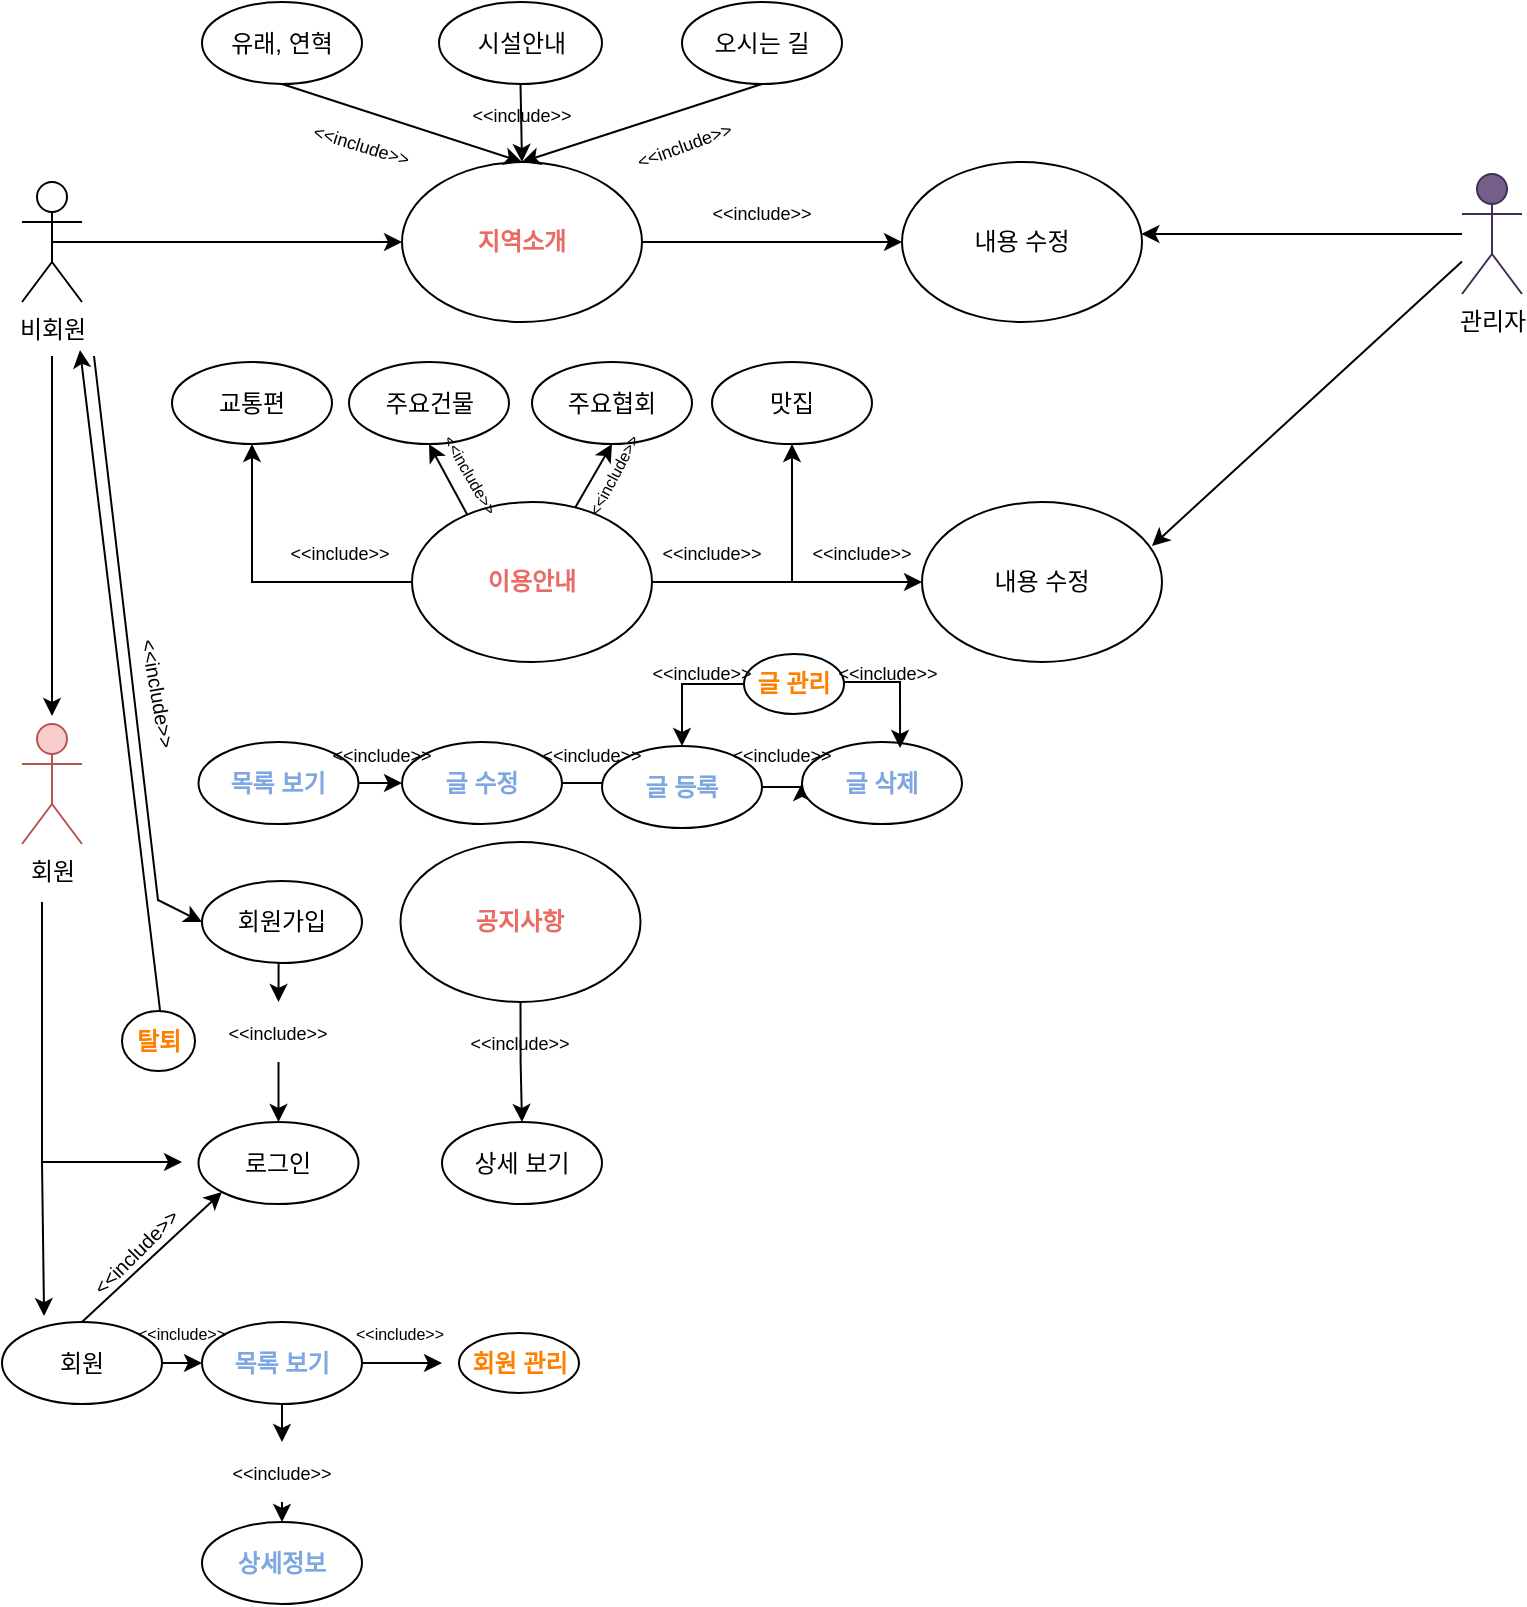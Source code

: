 <mxfile version="24.2.1" type="device">
  <diagram name="페이지-1" id="04URmXsmsF0kAwQbEutU">
    <mxGraphModel dx="1674" dy="746" grid="1" gridSize="10" guides="1" tooltips="1" connect="1" arrows="1" fold="1" page="1" pageScale="1" pageWidth="827" pageHeight="1169" math="0" shadow="0">
      <root>
        <mxCell id="0" />
        <mxCell id="1" parent="0" />
        <mxCell id="VzimInWPmeAXHBLD4f9B-29" style="edgeStyle=orthogonalEdgeStyle;rounded=0;orthogonalLoop=1;jettySize=auto;html=1;exitX=0.5;exitY=0.5;exitDx=0;exitDy=0;exitPerimeter=0;" parent="1" source="VzimInWPmeAXHBLD4f9B-1" target="VzimInWPmeAXHBLD4f9B-11" edge="1">
          <mxGeometry relative="1" as="geometry" />
        </mxCell>
        <mxCell id="VzimInWPmeAXHBLD4f9B-1" value="비회원" style="shape=umlActor;verticalLabelPosition=bottom;verticalAlign=top;html=1;outlineConnect=0;" parent="1" vertex="1">
          <mxGeometry x="30" y="130" width="30" height="60" as="geometry" />
        </mxCell>
        <mxCell id="VzimInWPmeAXHBLD4f9B-7" value="회원" style="shape=umlActor;verticalLabelPosition=bottom;verticalAlign=top;html=1;outlineConnect=0;fillColor=#f8cecc;strokeColor=#b85450;" parent="1" vertex="1">
          <mxGeometry x="30" y="401" width="30" height="60" as="geometry" />
        </mxCell>
        <mxCell id="VzimInWPmeAXHBLD4f9B-27" style="edgeStyle=orthogonalEdgeStyle;rounded=0;orthogonalLoop=1;jettySize=auto;html=1;" parent="1" source="VzimInWPmeAXHBLD4f9B-8" target="VzimInWPmeAXHBLD4f9B-24" edge="1">
          <mxGeometry relative="1" as="geometry">
            <Array as="points">
              <mxPoint x="530" y="160" />
            </Array>
          </mxGeometry>
        </mxCell>
        <mxCell id="VzimInWPmeAXHBLD4f9B-8" value="관리자" style="shape=umlActor;verticalLabelPosition=bottom;verticalAlign=top;html=1;outlineConnect=0;fillColor=#76608a;fontColor=#000000;strokeColor=#432D57;" parent="1" vertex="1">
          <mxGeometry x="750" y="126" width="30" height="60" as="geometry" />
        </mxCell>
        <mxCell id="VzimInWPmeAXHBLD4f9B-28" style="edgeStyle=orthogonalEdgeStyle;rounded=0;orthogonalLoop=1;jettySize=auto;html=1;" parent="1" source="VzimInWPmeAXHBLD4f9B-11" target="VzimInWPmeAXHBLD4f9B-24" edge="1">
          <mxGeometry relative="1" as="geometry" />
        </mxCell>
        <mxCell id="VzimInWPmeAXHBLD4f9B-11" value="지역소개" style="ellipse;whiteSpace=wrap;html=1;fontStyle=1;fontColor=#EA6B66;" parent="1" vertex="1">
          <mxGeometry x="220" y="120" width="120" height="80" as="geometry" />
        </mxCell>
        <mxCell id="VzimInWPmeAXHBLD4f9B-12" value="유래, 연혁" style="ellipse;whiteSpace=wrap;html=1;" parent="1" vertex="1">
          <mxGeometry x="120" y="40" width="80" height="41" as="geometry" />
        </mxCell>
        <mxCell id="VzimInWPmeAXHBLD4f9B-17" style="edgeStyle=orthogonalEdgeStyle;rounded=0;orthogonalLoop=1;jettySize=auto;html=1;exitX=0.5;exitY=1;exitDx=0;exitDy=0;entryX=0.5;entryY=0;entryDx=0;entryDy=0;" parent="1" source="VzimInWPmeAXHBLD4f9B-14" target="VzimInWPmeAXHBLD4f9B-11" edge="1">
          <mxGeometry relative="1" as="geometry" />
        </mxCell>
        <mxCell id="VzimInWPmeAXHBLD4f9B-14" value="시설안내" style="ellipse;whiteSpace=wrap;html=1;" parent="1" vertex="1">
          <mxGeometry x="238.5" y="40" width="81.5" height="41" as="geometry" />
        </mxCell>
        <mxCell id="VzimInWPmeAXHBLD4f9B-15" value="오시는 길" style="ellipse;whiteSpace=wrap;html=1;" parent="1" vertex="1">
          <mxGeometry x="360" y="40" width="80" height="41" as="geometry" />
        </mxCell>
        <mxCell id="VzimInWPmeAXHBLD4f9B-19" value="" style="endArrow=classic;html=1;rounded=0;exitX=0.5;exitY=1;exitDx=0;exitDy=0;" parent="1" source="VzimInWPmeAXHBLD4f9B-12" edge="1">
          <mxGeometry width="50" height="50" relative="1" as="geometry">
            <mxPoint x="390" y="210" as="sourcePoint" />
            <mxPoint x="280" y="120" as="targetPoint" />
          </mxGeometry>
        </mxCell>
        <mxCell id="VzimInWPmeAXHBLD4f9B-20" value="" style="endArrow=classic;html=1;rounded=0;exitX=0.5;exitY=1;exitDx=0;exitDy=0;entryX=0.5;entryY=0;entryDx=0;entryDy=0;" parent="1" source="VzimInWPmeAXHBLD4f9B-15" target="VzimInWPmeAXHBLD4f9B-11" edge="1">
          <mxGeometry width="50" height="50" relative="1" as="geometry">
            <mxPoint x="390" y="210" as="sourcePoint" />
            <mxPoint x="440" y="160" as="targetPoint" />
          </mxGeometry>
        </mxCell>
        <mxCell id="VzimInWPmeAXHBLD4f9B-21" value="&lt;font style=&quot;font-size: 9px;&quot;&gt;&amp;lt;&amp;lt;include&amp;gt;&amp;gt;&lt;/font&gt;" style="text;html=1;align=center;verticalAlign=middle;whiteSpace=wrap;rounded=0;rotation=17;fontSize=11;" parent="1" vertex="1">
          <mxGeometry x="170" y="96" width="60" height="30" as="geometry" />
        </mxCell>
        <mxCell id="VzimInWPmeAXHBLD4f9B-22" value="&lt;font style=&quot;font-size: 9px;&quot;&gt;&amp;lt;&amp;lt;include&amp;gt;&amp;gt;&lt;/font&gt;" style="text;html=1;align=center;verticalAlign=middle;whiteSpace=wrap;rounded=0;rotation=-20;fontSize=11;" parent="1" vertex="1">
          <mxGeometry x="331" y="96" width="60" height="30" as="geometry" />
        </mxCell>
        <mxCell id="VzimInWPmeAXHBLD4f9B-23" value="&lt;font style=&quot;font-size: 9px;&quot;&gt;&amp;lt;&amp;lt;include&amp;gt;&amp;gt;&lt;/font&gt;" style="text;html=1;align=center;verticalAlign=middle;whiteSpace=wrap;rounded=0;fontSize=11;" parent="1" vertex="1">
          <mxGeometry x="250" y="81" width="60" height="30" as="geometry" />
        </mxCell>
        <mxCell id="VzimInWPmeAXHBLD4f9B-24" value="내용 수정" style="ellipse;whiteSpace=wrap;html=1;" parent="1" vertex="1">
          <mxGeometry x="470" y="120" width="120" height="80" as="geometry" />
        </mxCell>
        <mxCell id="VzimInWPmeAXHBLD4f9B-35" style="edgeStyle=orthogonalEdgeStyle;rounded=0;orthogonalLoop=1;jettySize=auto;html=1;entryX=0.5;entryY=1;entryDx=0;entryDy=0;" parent="1" source="VzimInWPmeAXHBLD4f9B-30" target="VzimInWPmeAXHBLD4f9B-31" edge="1">
          <mxGeometry relative="1" as="geometry" />
        </mxCell>
        <mxCell id="VzimInWPmeAXHBLD4f9B-36" style="edgeStyle=orthogonalEdgeStyle;rounded=0;orthogonalLoop=1;jettySize=auto;html=1;exitX=1;exitY=0.5;exitDx=0;exitDy=0;entryX=0.5;entryY=1;entryDx=0;entryDy=0;" parent="1" source="VzimInWPmeAXHBLD4f9B-30" target="VzimInWPmeAXHBLD4f9B-34" edge="1">
          <mxGeometry relative="1" as="geometry" />
        </mxCell>
        <mxCell id="VzimInWPmeAXHBLD4f9B-31" value="교통편" style="ellipse;whiteSpace=wrap;html=1;" parent="1" vertex="1">
          <mxGeometry x="105" y="220" width="80" height="41" as="geometry" />
        </mxCell>
        <mxCell id="VzimInWPmeAXHBLD4f9B-32" value="주요건물" style="ellipse;whiteSpace=wrap;html=1;" parent="1" vertex="1">
          <mxGeometry x="193.5" y="220" width="80" height="41" as="geometry" />
        </mxCell>
        <mxCell id="VzimInWPmeAXHBLD4f9B-33" value="주요협회" style="ellipse;whiteSpace=wrap;html=1;" parent="1" vertex="1">
          <mxGeometry x="285" y="220" width="80" height="41" as="geometry" />
        </mxCell>
        <mxCell id="VzimInWPmeAXHBLD4f9B-34" value="맛집" style="ellipse;whiteSpace=wrap;html=1;" parent="1" vertex="1">
          <mxGeometry x="375" y="220" width="80" height="41" as="geometry" />
        </mxCell>
        <mxCell id="VzimInWPmeAXHBLD4f9B-37" value="" style="endArrow=classic;html=1;rounded=0;entryX=0.5;entryY=1;entryDx=0;entryDy=0;" parent="1" source="VzimInWPmeAXHBLD4f9B-30" target="VzimInWPmeAXHBLD4f9B-33" edge="1">
          <mxGeometry width="50" height="50" relative="1" as="geometry">
            <mxPoint x="395" y="71" as="sourcePoint" />
            <mxPoint x="445" y="21" as="targetPoint" />
          </mxGeometry>
        </mxCell>
        <mxCell id="VzimInWPmeAXHBLD4f9B-38" value="" style="endArrow=classic;html=1;rounded=0;entryX=0.5;entryY=1;entryDx=0;entryDy=0;exitX=0.292;exitY=0.25;exitDx=0;exitDy=0;exitPerimeter=0;" parent="1" source="VzimInWPmeAXHBLD4f9B-30" target="VzimInWPmeAXHBLD4f9B-32" edge="1">
          <mxGeometry width="50" height="50" relative="1" as="geometry">
            <mxPoint x="243.5" y="313" as="sourcePoint" />
            <mxPoint x="264.5" y="271" as="targetPoint" />
          </mxGeometry>
        </mxCell>
        <mxCell id="VzimInWPmeAXHBLD4f9B-42" value="" style="endArrow=classic;html=1;rounded=0;entryX=0.958;entryY=0.275;entryDx=0;entryDy=0;entryPerimeter=0;" parent="1" source="VzimInWPmeAXHBLD4f9B-8" target="VzimInWPmeAXHBLD4f9B-43" edge="1">
          <mxGeometry width="50" height="50" relative="1" as="geometry">
            <mxPoint x="390" y="330" as="sourcePoint" />
            <mxPoint x="600" y="280" as="targetPoint" />
          </mxGeometry>
        </mxCell>
        <mxCell id="VzimInWPmeAXHBLD4f9B-43" value="내용 수정" style="ellipse;whiteSpace=wrap;html=1;" parent="1" vertex="1">
          <mxGeometry x="480" y="290" width="120" height="80" as="geometry" />
        </mxCell>
        <mxCell id="EkAuVIOmoASNRoSGR914-28" style="edgeStyle=orthogonalEdgeStyle;rounded=0;orthogonalLoop=1;jettySize=auto;html=1;exitX=0.5;exitY=1;exitDx=0;exitDy=0;entryX=0.5;entryY=0;entryDx=0;entryDy=0;" edge="1" parent="1" source="VzimInWPmeAXHBLD4f9B-44" target="VzimInWPmeAXHBLD4f9B-46">
          <mxGeometry relative="1" as="geometry" />
        </mxCell>
        <mxCell id="VzimInWPmeAXHBLD4f9B-44" value="공지사항" style="ellipse;whiteSpace=wrap;html=1;fontStyle=1;fontColor=#EA6B66;" parent="1" vertex="1">
          <mxGeometry x="219.25" y="460" width="120" height="80" as="geometry" />
        </mxCell>
        <mxCell id="VzimInWPmeAXHBLD4f9B-86" style="edgeStyle=orthogonalEdgeStyle;rounded=0;orthogonalLoop=1;jettySize=auto;html=1;exitX=1;exitY=0.5;exitDx=0;exitDy=0;entryX=0;entryY=0.5;entryDx=0;entryDy=0;" parent="1" source="VzimInWPmeAXHBLD4f9B-45" target="VzimInWPmeAXHBLD4f9B-57" edge="1">
          <mxGeometry relative="1" as="geometry" />
        </mxCell>
        <mxCell id="VzimInWPmeAXHBLD4f9B-45" value="목록 보기" style="ellipse;whiteSpace=wrap;html=1;fontColor=#7EA6E0;fontStyle=1" parent="1" vertex="1">
          <mxGeometry x="118.25" y="410" width="80" height="41" as="geometry" />
        </mxCell>
        <mxCell id="VzimInWPmeAXHBLD4f9B-46" value="상세 보기" style="ellipse;whiteSpace=wrap;html=1;" parent="1" vertex="1">
          <mxGeometry x="240" y="600" width="80" height="41" as="geometry" />
        </mxCell>
        <mxCell id="VzimInWPmeAXHBLD4f9B-62" style="edgeStyle=orthogonalEdgeStyle;rounded=0;orthogonalLoop=1;jettySize=auto;html=1;exitX=1;exitY=0.5;exitDx=0;exitDy=0;entryX=0;entryY=0.5;entryDx=0;entryDy=0;" parent="1" source="VzimInWPmeAXHBLD4f9B-30" target="VzimInWPmeAXHBLD4f9B-43" edge="1">
          <mxGeometry relative="1" as="geometry" />
        </mxCell>
        <mxCell id="VzimInWPmeAXHBLD4f9B-30" value="이용안내" style="ellipse;whiteSpace=wrap;html=1;fontStyle=1;fontColor=#EA6B66;" parent="1" vertex="1">
          <mxGeometry x="225" y="290" width="120" height="80" as="geometry" />
        </mxCell>
        <mxCell id="VzimInWPmeAXHBLD4f9B-48" value="로그인" style="ellipse;whiteSpace=wrap;html=1;" parent="1" vertex="1">
          <mxGeometry x="118.25" y="600" width="80" height="41" as="geometry" />
        </mxCell>
        <mxCell id="VzimInWPmeAXHBLD4f9B-77" style="edgeStyle=orthogonalEdgeStyle;rounded=0;orthogonalLoop=1;jettySize=auto;html=1;exitX=0.5;exitY=1;exitDx=0;exitDy=0;entryX=0.5;entryY=0;entryDx=0;entryDy=0;" parent="1" source="EkAuVIOmoASNRoSGR914-5" target="VzimInWPmeAXHBLD4f9B-48" edge="1">
          <mxGeometry relative="1" as="geometry" />
        </mxCell>
        <mxCell id="VzimInWPmeAXHBLD4f9B-49" value="회원가입" style="ellipse;whiteSpace=wrap;html=1;" parent="1" vertex="1">
          <mxGeometry x="120" y="479.5" width="80" height="41" as="geometry" />
        </mxCell>
        <mxCell id="VzimInWPmeAXHBLD4f9B-50" value="" style="endArrow=classic;html=1;rounded=0;entryX=0;entryY=0.5;entryDx=0;entryDy=0;" parent="1" target="VzimInWPmeAXHBLD4f9B-49" edge="1">
          <mxGeometry width="50" height="50" relative="1" as="geometry">
            <mxPoint x="66" y="217" as="sourcePoint" />
            <mxPoint x="120" y="490" as="targetPoint" />
            <Array as="points">
              <mxPoint x="98" y="489" />
            </Array>
          </mxGeometry>
        </mxCell>
        <mxCell id="VzimInWPmeAXHBLD4f9B-80" style="edgeStyle=orthogonalEdgeStyle;rounded=0;orthogonalLoop=1;jettySize=auto;html=1;exitX=1;exitY=0.5;exitDx=0;exitDy=0;entryX=0;entryY=0.5;entryDx=0;entryDy=0;" parent="1" source="VzimInWPmeAXHBLD4f9B-56" target="VzimInWPmeAXHBLD4f9B-73" edge="1">
          <mxGeometry relative="1" as="geometry" />
        </mxCell>
        <mxCell id="VzimInWPmeAXHBLD4f9B-56" value="회원" style="ellipse;whiteSpace=wrap;html=1;" parent="1" vertex="1">
          <mxGeometry x="20" y="700" width="80" height="41" as="geometry" />
        </mxCell>
        <mxCell id="VzimInWPmeAXHBLD4f9B-87" style="edgeStyle=orthogonalEdgeStyle;rounded=0;orthogonalLoop=1;jettySize=auto;html=1;exitX=1;exitY=0.5;exitDx=0;exitDy=0;" parent="1" source="VzimInWPmeAXHBLD4f9B-57" edge="1">
          <mxGeometry relative="1" as="geometry">
            <mxPoint x="330" y="431" as="targetPoint" />
          </mxGeometry>
        </mxCell>
        <mxCell id="VzimInWPmeAXHBLD4f9B-57" value="글 수정" style="ellipse;whiteSpace=wrap;html=1;fontColor=#7EA6E0;fontStyle=1" parent="1" vertex="1">
          <mxGeometry x="220" y="410" width="80" height="41" as="geometry" />
        </mxCell>
        <mxCell id="VzimInWPmeAXHBLD4f9B-97" style="edgeStyle=orthogonalEdgeStyle;rounded=0;orthogonalLoop=1;jettySize=auto;html=1;exitX=1;exitY=0.5;exitDx=0;exitDy=0;entryX=0;entryY=0.5;entryDx=0;entryDy=0;" parent="1" source="VzimInWPmeAXHBLD4f9B-58" target="VzimInWPmeAXHBLD4f9B-59" edge="1">
          <mxGeometry relative="1" as="geometry" />
        </mxCell>
        <mxCell id="VzimInWPmeAXHBLD4f9B-58" value="글 등록" style="ellipse;whiteSpace=wrap;html=1;fontColor=#7EA6E0;fontStyle=1" parent="1" vertex="1">
          <mxGeometry x="320" y="412" width="80" height="41" as="geometry" />
        </mxCell>
        <mxCell id="VzimInWPmeAXHBLD4f9B-59" value="글 삭제" style="ellipse;whiteSpace=wrap;html=1;fontColor=#7EA6E0;fontStyle=1" parent="1" vertex="1">
          <mxGeometry x="420" y="410" width="80" height="41" as="geometry" />
        </mxCell>
        <mxCell id="VzimInWPmeAXHBLD4f9B-60" value="" style="endArrow=classic;html=1;rounded=0;" parent="1" edge="1">
          <mxGeometry width="50" height="50" relative="1" as="geometry">
            <mxPoint x="45" y="217" as="sourcePoint" />
            <mxPoint x="45" y="397" as="targetPoint" />
          </mxGeometry>
        </mxCell>
        <mxCell id="VzimInWPmeAXHBLD4f9B-84" style="edgeStyle=orthogonalEdgeStyle;rounded=0;orthogonalLoop=1;jettySize=auto;html=1;exitX=0;exitY=1;exitDx=0;exitDy=0;entryX=0.5;entryY=0;entryDx=0;entryDy=0;" parent="1" source="VzimInWPmeAXHBLD4f9B-61" target="VzimInWPmeAXHBLD4f9B-58" edge="1">
          <mxGeometry relative="1" as="geometry">
            <Array as="points">
              <mxPoint x="398" y="381" />
              <mxPoint x="360" y="381" />
            </Array>
          </mxGeometry>
        </mxCell>
        <mxCell id="VzimInWPmeAXHBLD4f9B-61" value="글 관리" style="ellipse;whiteSpace=wrap;html=1;fontColor=#FF8000;fontStyle=1" parent="1" vertex="1">
          <mxGeometry x="391" y="366" width="50" height="30" as="geometry" />
        </mxCell>
        <mxCell id="VzimInWPmeAXHBLD4f9B-68" value="탈퇴" style="ellipse;whiteSpace=wrap;html=1;fontColor=#FF8000;fontStyle=1" parent="1" vertex="1">
          <mxGeometry x="80" y="544.5" width="36.5" height="30" as="geometry" />
        </mxCell>
        <mxCell id="VzimInWPmeAXHBLD4f9B-70" value="" style="endArrow=classic;html=1;rounded=0;" parent="1" edge="1">
          <mxGeometry width="50" height="50" relative="1" as="geometry">
            <mxPoint x="99" y="544" as="sourcePoint" />
            <mxPoint x="59" y="214" as="targetPoint" />
          </mxGeometry>
        </mxCell>
        <mxCell id="VzimInWPmeAXHBLD4f9B-71" value="" style="endArrow=classic;html=1;rounded=0;" parent="1" edge="1">
          <mxGeometry width="50" height="50" relative="1" as="geometry">
            <mxPoint x="40" y="490" as="sourcePoint" />
            <mxPoint x="110" y="620" as="targetPoint" />
            <Array as="points">
              <mxPoint x="40" y="620" />
            </Array>
          </mxGeometry>
        </mxCell>
        <mxCell id="VzimInWPmeAXHBLD4f9B-72" value="회원 관리" style="ellipse;whiteSpace=wrap;html=1;fontColor=#FF8000;fontStyle=1" parent="1" vertex="1">
          <mxGeometry x="248.5" y="705.5" width="60" height="30" as="geometry" />
        </mxCell>
        <mxCell id="VzimInWPmeAXHBLD4f9B-81" style="edgeStyle=orthogonalEdgeStyle;rounded=0;orthogonalLoop=1;jettySize=auto;html=1;exitX=1;exitY=0.5;exitDx=0;exitDy=0;" parent="1" source="VzimInWPmeAXHBLD4f9B-73" edge="1">
          <mxGeometry relative="1" as="geometry">
            <mxPoint x="240" y="720.5" as="targetPoint" />
          </mxGeometry>
        </mxCell>
        <mxCell id="VzimInWPmeAXHBLD4f9B-82" style="edgeStyle=orthogonalEdgeStyle;rounded=0;orthogonalLoop=1;jettySize=auto;html=1;exitX=0.5;exitY=1;exitDx=0;exitDy=0;entryX=0.5;entryY=0;entryDx=0;entryDy=0;" parent="1" source="EkAuVIOmoASNRoSGR914-4" target="VzimInWPmeAXHBLD4f9B-74" edge="1">
          <mxGeometry relative="1" as="geometry" />
        </mxCell>
        <mxCell id="VzimInWPmeAXHBLD4f9B-73" value="목록 보기" style="ellipse;whiteSpace=wrap;html=1;fontColor=#7EA6E0;fontStyle=1" parent="1" vertex="1">
          <mxGeometry x="120" y="700" width="80" height="41" as="geometry" />
        </mxCell>
        <mxCell id="VzimInWPmeAXHBLD4f9B-74" value="상세정보" style="ellipse;whiteSpace=wrap;html=1;fontColor=#7EA6E0;fontStyle=1" parent="1" vertex="1">
          <mxGeometry x="120" y="800" width="80" height="41" as="geometry" />
        </mxCell>
        <mxCell id="VzimInWPmeAXHBLD4f9B-75" value="" style="endArrow=classic;html=1;rounded=0;entryX=0.263;entryY=-0.073;entryDx=0;entryDy=0;entryPerimeter=0;" parent="1" target="VzimInWPmeAXHBLD4f9B-56" edge="1">
          <mxGeometry width="50" height="50" relative="1" as="geometry">
            <mxPoint x="40" y="620" as="sourcePoint" />
            <mxPoint x="40" y="690" as="targetPoint" />
          </mxGeometry>
        </mxCell>
        <mxCell id="VzimInWPmeAXHBLD4f9B-79" value="" style="endArrow=classic;html=1;rounded=0;exitX=0.5;exitY=0;exitDx=0;exitDy=0;entryX=0;entryY=1;entryDx=0;entryDy=0;" parent="1" source="VzimInWPmeAXHBLD4f9B-56" target="VzimInWPmeAXHBLD4f9B-48" edge="1">
          <mxGeometry width="50" height="50" relative="1" as="geometry">
            <mxPoint x="390" y="630" as="sourcePoint" />
            <mxPoint x="440" y="580" as="targetPoint" />
          </mxGeometry>
        </mxCell>
        <mxCell id="VzimInWPmeAXHBLD4f9B-85" style="edgeStyle=orthogonalEdgeStyle;rounded=0;orthogonalLoop=1;jettySize=auto;html=1;exitX=1;exitY=0.5;exitDx=0;exitDy=0;entryX=0.613;entryY=0.073;entryDx=0;entryDy=0;entryPerimeter=0;" parent="1" source="VzimInWPmeAXHBLD4f9B-61" target="VzimInWPmeAXHBLD4f9B-59" edge="1">
          <mxGeometry relative="1" as="geometry">
            <Array as="points">
              <mxPoint x="441" y="380" />
              <mxPoint x="469" y="380" />
            </Array>
          </mxGeometry>
        </mxCell>
        <mxCell id="EkAuVIOmoASNRoSGR914-1" value="&lt;font style=&quot;font-size: 9px;&quot;&gt;&amp;lt;&amp;lt;include&amp;gt;&amp;gt;&lt;/font&gt;" style="text;html=1;align=center;verticalAlign=middle;whiteSpace=wrap;rounded=0;fontSize=11;" vertex="1" parent="1">
          <mxGeometry x="248.5" y="544.5" width="60" height="30" as="geometry" />
        </mxCell>
        <mxCell id="EkAuVIOmoASNRoSGR914-2" value="&lt;font style=&quot;font-size: 8px;&quot;&gt;&amp;lt;&amp;lt;include&amp;gt;&amp;gt;&lt;/font&gt;" style="text;html=1;align=center;verticalAlign=middle;whiteSpace=wrap;rounded=0;fontSize=11;" vertex="1" parent="1">
          <mxGeometry x="188.5" y="690" width="60" height="30" as="geometry" />
        </mxCell>
        <mxCell id="EkAuVIOmoASNRoSGR914-3" value="&lt;font style=&quot;font-size: 8px;&quot;&gt;&amp;lt;&amp;lt;include&amp;gt;&amp;gt;&lt;/font&gt;" style="text;html=1;align=center;verticalAlign=middle;whiteSpace=wrap;rounded=0;fontSize=11;" vertex="1" parent="1">
          <mxGeometry x="80" y="690" width="60" height="30" as="geometry" />
        </mxCell>
        <mxCell id="EkAuVIOmoASNRoSGR914-6" value="" style="edgeStyle=orthogonalEdgeStyle;rounded=0;orthogonalLoop=1;jettySize=auto;html=1;exitX=0.5;exitY=1;exitDx=0;exitDy=0;entryX=0.5;entryY=0;entryDx=0;entryDy=0;" edge="1" parent="1" source="VzimInWPmeAXHBLD4f9B-49" target="EkAuVIOmoASNRoSGR914-5">
          <mxGeometry relative="1" as="geometry">
            <mxPoint x="160" y="521" as="sourcePoint" />
            <mxPoint x="160" y="600" as="targetPoint" />
          </mxGeometry>
        </mxCell>
        <mxCell id="EkAuVIOmoASNRoSGR914-5" value="&lt;font style=&quot;font-size: 9px;&quot;&gt;&amp;lt;&amp;lt;include&amp;gt;&amp;gt;&lt;/font&gt;" style="text;html=1;align=center;verticalAlign=middle;whiteSpace=wrap;rounded=0;fontSize=11;" vertex="1" parent="1">
          <mxGeometry x="128.25" y="540" width="60" height="30" as="geometry" />
        </mxCell>
        <mxCell id="EkAuVIOmoASNRoSGR914-7" value="&lt;font style=&quot;font-size: 10px;&quot;&gt;&amp;lt;&amp;lt;include&amp;gt;&amp;gt;&lt;/font&gt;" style="text;html=1;align=center;verticalAlign=middle;whiteSpace=wrap;rounded=0;fontSize=11;rotation=80;" vertex="1" parent="1">
          <mxGeometry x="68.25" y="371" width="60" height="30" as="geometry" />
        </mxCell>
        <mxCell id="EkAuVIOmoASNRoSGR914-8" value="&lt;font style=&quot;font-size: 9px;&quot;&gt;&amp;lt;&amp;lt;include&amp;gt;&amp;gt;&lt;/font&gt;" style="text;html=1;align=center;verticalAlign=middle;whiteSpace=wrap;rounded=0;fontSize=11;" vertex="1" parent="1">
          <mxGeometry x="159.25" y="300" width="60" height="30" as="geometry" />
        </mxCell>
        <mxCell id="EkAuVIOmoASNRoSGR914-9" value="&lt;font style=&quot;font-size: 9px;&quot;&gt;&amp;lt;&amp;lt;include&amp;gt;&amp;gt;&lt;/font&gt;" style="text;html=1;align=center;verticalAlign=middle;whiteSpace=wrap;rounded=0;fontSize=11;" vertex="1" parent="1">
          <mxGeometry x="345" y="300" width="60" height="30" as="geometry" />
        </mxCell>
        <mxCell id="EkAuVIOmoASNRoSGR914-10" value="&lt;font style=&quot;font-size: 9px;&quot;&gt;&amp;lt;&amp;lt;include&amp;gt;&amp;gt;&lt;/font&gt;" style="text;html=1;align=center;verticalAlign=middle;whiteSpace=wrap;rounded=0;fontSize=11;" vertex="1" parent="1">
          <mxGeometry x="420" y="300" width="60" height="30" as="geometry" />
        </mxCell>
        <mxCell id="EkAuVIOmoASNRoSGR914-11" value="&lt;font style=&quot;font-size: 9px;&quot;&gt;&amp;lt;&amp;lt;include&amp;gt;&amp;gt;&lt;/font&gt;" style="text;html=1;align=center;verticalAlign=middle;whiteSpace=wrap;rounded=0;fontSize=11;" vertex="1" parent="1">
          <mxGeometry x="370" y="130" width="60" height="30" as="geometry" />
        </mxCell>
        <mxCell id="EkAuVIOmoASNRoSGR914-13" value="&lt;font style=&quot;font-size: 9px;&quot;&gt;&amp;lt;&amp;lt;include&amp;gt;&amp;gt;&lt;/font&gt;" style="text;html=1;align=center;verticalAlign=middle;whiteSpace=wrap;rounded=0;fontSize=11;" vertex="1" parent="1">
          <mxGeometry x="180" y="401" width="60" height="30" as="geometry" />
        </mxCell>
        <mxCell id="EkAuVIOmoASNRoSGR914-14" value="&lt;font style=&quot;font-size: 9px;&quot;&gt;&amp;lt;&amp;lt;include&amp;gt;&amp;gt;&lt;/font&gt;" style="text;html=1;align=center;verticalAlign=middle;whiteSpace=wrap;rounded=0;fontSize=11;" vertex="1" parent="1">
          <mxGeometry x="285" y="401" width="60" height="30" as="geometry" />
        </mxCell>
        <mxCell id="EkAuVIOmoASNRoSGR914-15" value="&lt;font style=&quot;font-size: 9px;&quot;&gt;&amp;lt;&amp;lt;include&amp;gt;&amp;gt;&lt;/font&gt;" style="text;html=1;align=center;verticalAlign=middle;whiteSpace=wrap;rounded=0;fontSize=11;" vertex="1" parent="1">
          <mxGeometry x="433" y="360" width="60" height="30" as="geometry" />
        </mxCell>
        <mxCell id="EkAuVIOmoASNRoSGR914-18" value="&lt;font style=&quot;font-size: 9px;&quot;&gt;&amp;lt;&amp;lt;include&amp;gt;&amp;gt;&lt;/font&gt;" style="text;html=1;align=center;verticalAlign=middle;whiteSpace=wrap;rounded=0;fontSize=11;" vertex="1" parent="1">
          <mxGeometry x="340" y="360" width="60" height="30" as="geometry" />
        </mxCell>
        <mxCell id="EkAuVIOmoASNRoSGR914-19" value="&lt;font style=&quot;font-size: 9px;&quot;&gt;&amp;lt;&amp;lt;include&amp;gt;&amp;gt;&lt;/font&gt;" style="text;html=1;align=center;verticalAlign=middle;whiteSpace=wrap;rounded=0;fontSize=11;" vertex="1" parent="1">
          <mxGeometry x="380" y="401" width="60" height="30" as="geometry" />
        </mxCell>
        <mxCell id="EkAuVIOmoASNRoSGR914-20" value="&lt;font style=&quot;font-size: 8px;&quot;&gt;&amp;lt;&amp;lt;include&amp;gt;&amp;gt;&lt;/font&gt;" style="text;html=1;align=center;verticalAlign=middle;whiteSpace=wrap;rounded=0;fontSize=11;rotation=60;" vertex="1" parent="1">
          <mxGeometry x="225" y="261" width="60" height="30" as="geometry" />
        </mxCell>
        <mxCell id="EkAuVIOmoASNRoSGR914-21" value="&lt;font style=&quot;font-size: 8px;&quot;&gt;&amp;lt;&amp;lt;include&amp;gt;&amp;gt;&lt;/font&gt;" style="text;html=1;align=center;verticalAlign=middle;whiteSpace=wrap;rounded=0;fontSize=11;rotation=-62;" vertex="1" parent="1">
          <mxGeometry x="295" y="261" width="60" height="30" as="geometry" />
        </mxCell>
        <mxCell id="EkAuVIOmoASNRoSGR914-25" value="" style="edgeStyle=orthogonalEdgeStyle;rounded=0;orthogonalLoop=1;jettySize=auto;html=1;exitX=0.5;exitY=1;exitDx=0;exitDy=0;entryX=0.5;entryY=0;entryDx=0;entryDy=0;" edge="1" parent="1" source="VzimInWPmeAXHBLD4f9B-73" target="EkAuVIOmoASNRoSGR914-4">
          <mxGeometry relative="1" as="geometry">
            <mxPoint x="160" y="741" as="sourcePoint" />
            <mxPoint x="160" y="780" as="targetPoint" />
          </mxGeometry>
        </mxCell>
        <mxCell id="EkAuVIOmoASNRoSGR914-4" value="&lt;font style=&quot;font-size: 9px;&quot;&gt;&amp;lt;&amp;lt;include&amp;gt;&amp;gt;&lt;/font&gt;" style="text;html=1;align=center;verticalAlign=middle;whiteSpace=wrap;rounded=0;fontSize=11;" vertex="1" parent="1">
          <mxGeometry x="130" y="760" width="60" height="30" as="geometry" />
        </mxCell>
        <mxCell id="EkAuVIOmoASNRoSGR914-29" value="&lt;font style=&quot;font-size: 10px;&quot;&gt;&amp;lt;&amp;lt;include&amp;gt;&amp;gt;&lt;/font&gt;" style="text;html=1;align=center;verticalAlign=middle;whiteSpace=wrap;rounded=0;fontSize=11;rotation=-45;" vertex="1" parent="1">
          <mxGeometry x="56.5" y="650" width="60" height="30" as="geometry" />
        </mxCell>
      </root>
    </mxGraphModel>
  </diagram>
</mxfile>
